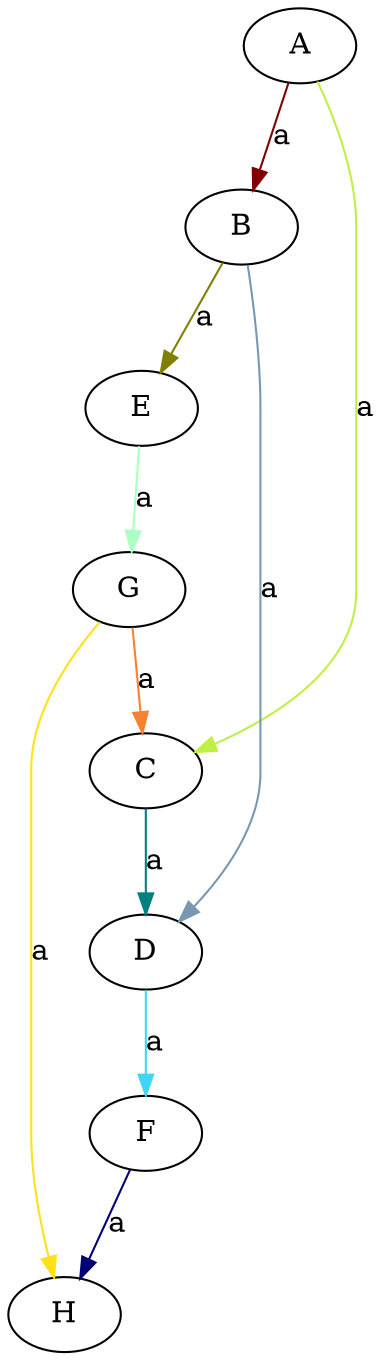 digraph G {
	"G" -> "C" [label="a", color="#f58231"]
	"G" -> "H" [label="a", color="#ffe119"]
	"A" -> "C" [label="a", color="#bfef45"]
	"A" -> "B" [label="a", color="#800000"]
	"E" -> "G" [label="a", color="#aaffc3"]
	"D" -> "F" [label="a", color="#42d4f4"]
	"F" -> "H" [label="a", color="#000075"]
	"C" -> "D" [label="a", color="#008080"]
	"B" -> "E" [label="a", color="#808000"]
	"B" -> "D" [label="a", color="#7698B3"]
} 
 /* 
*/